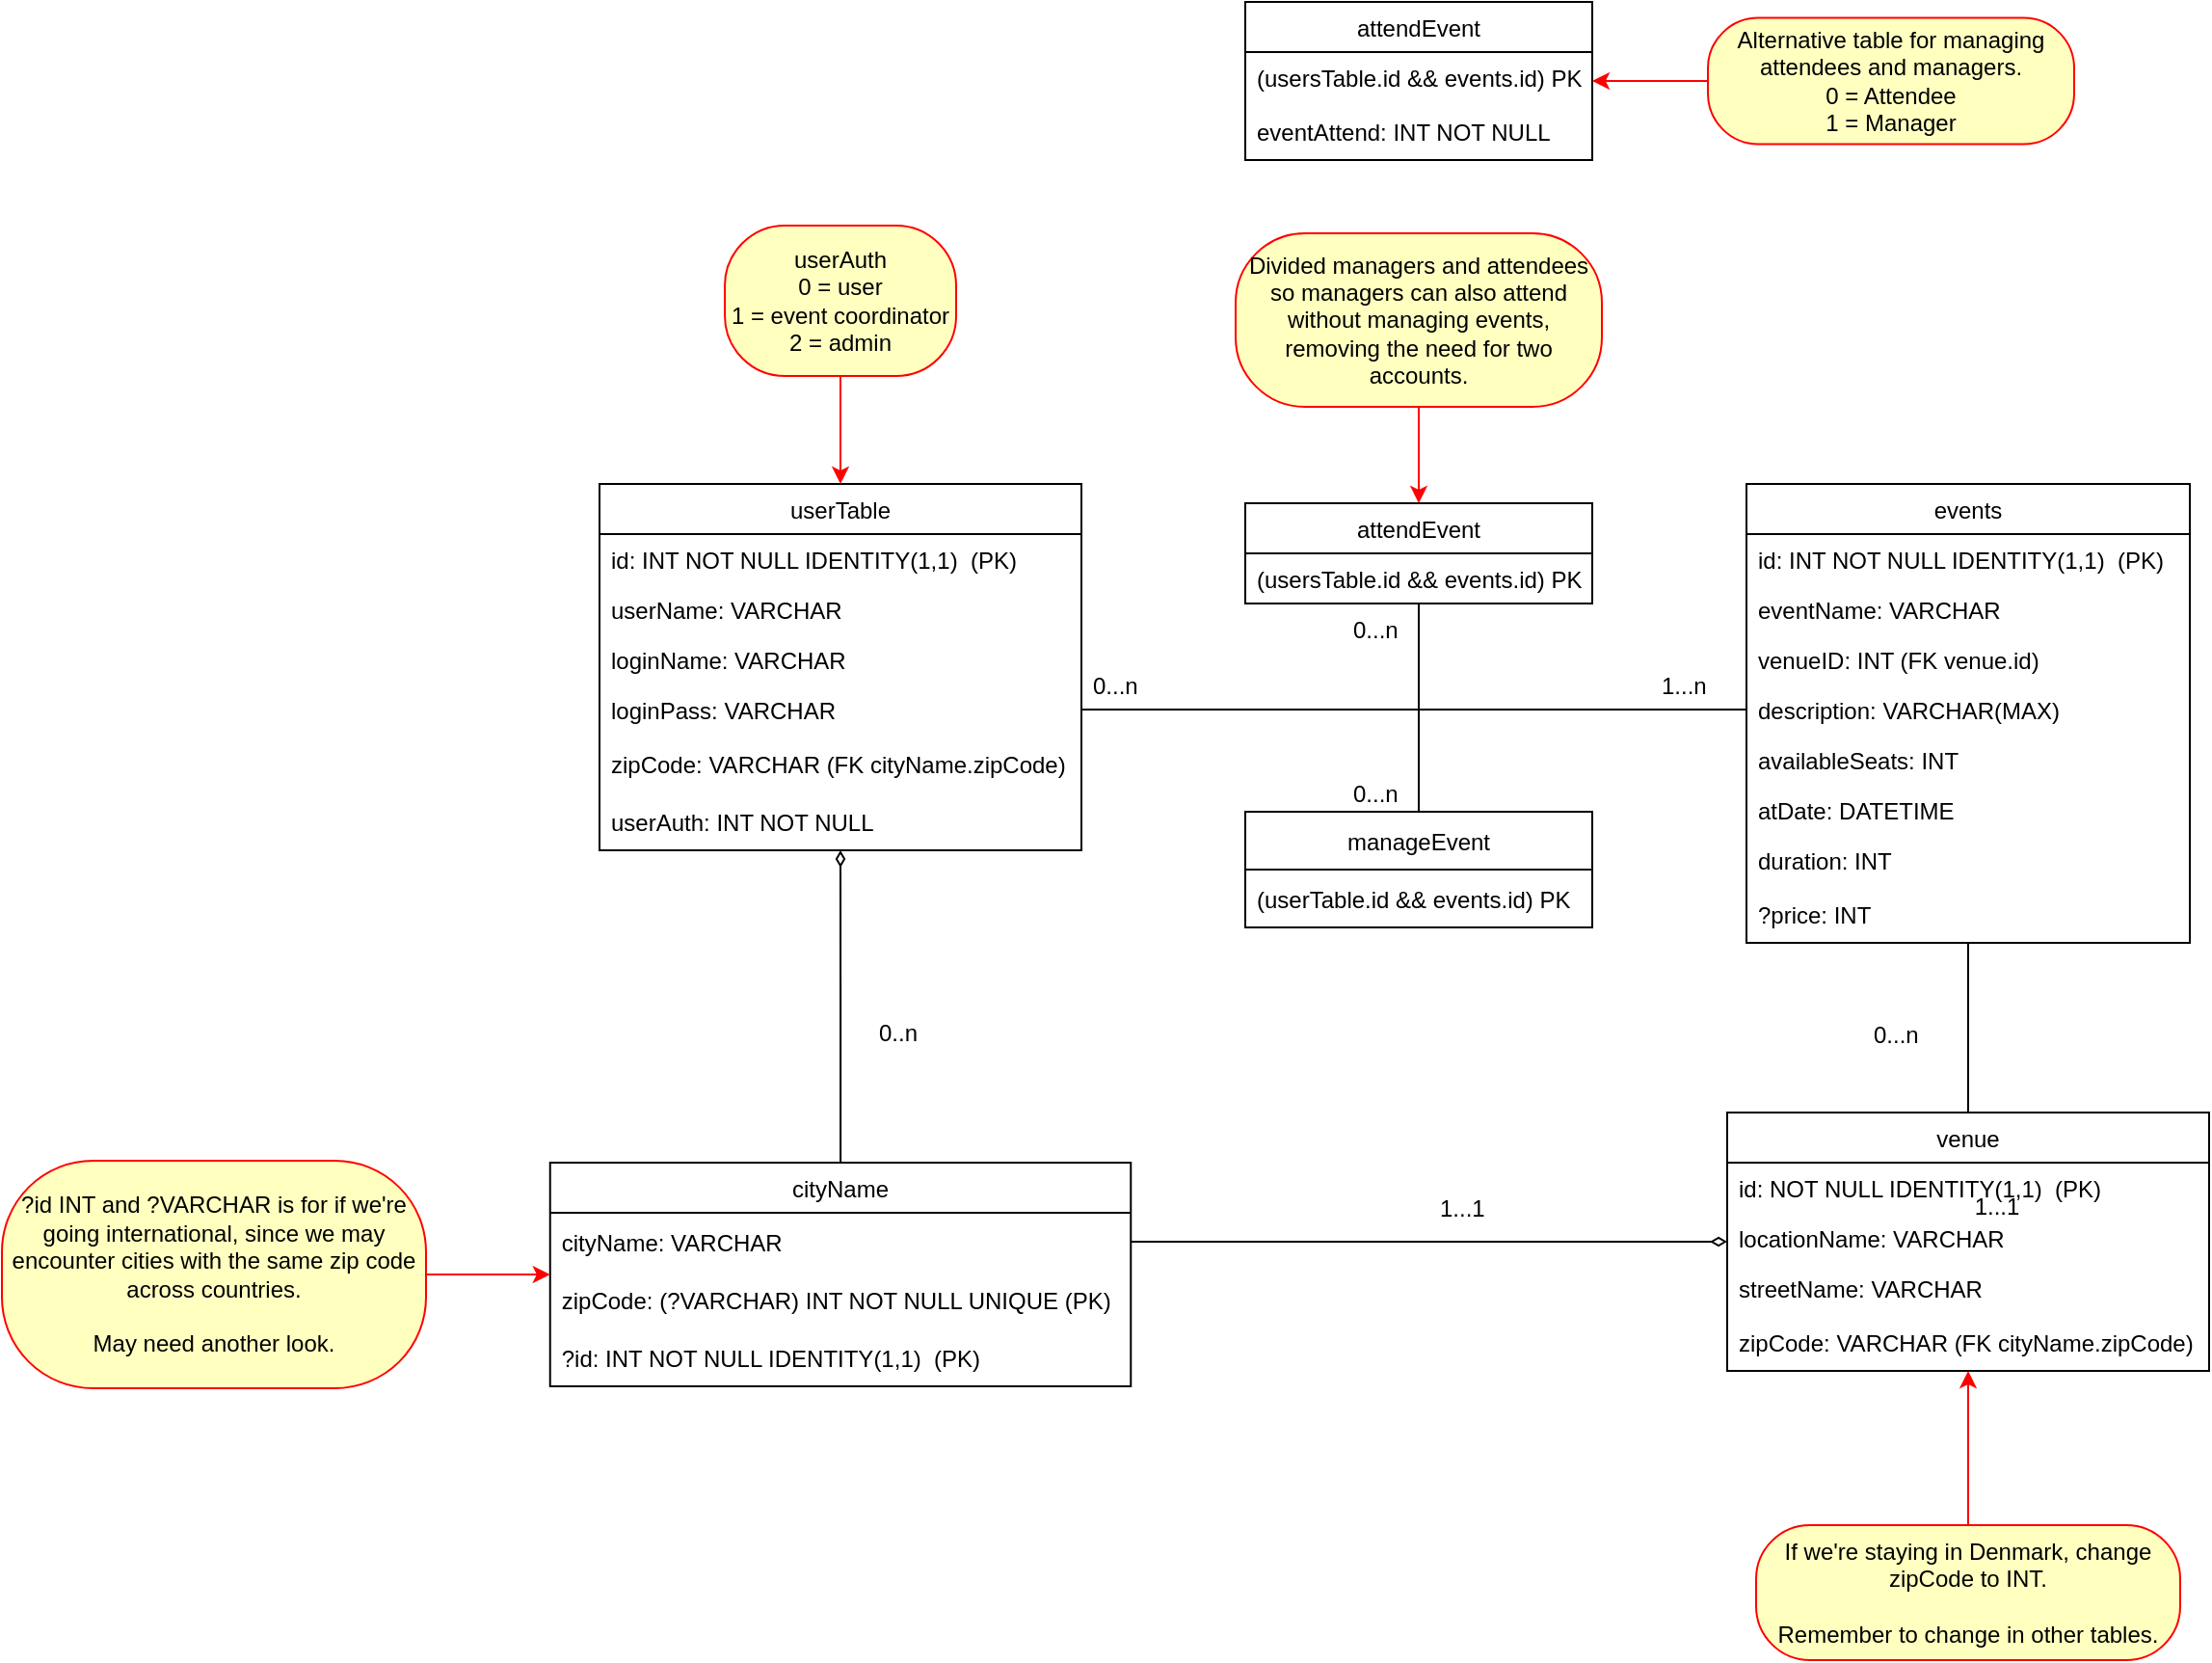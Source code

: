 <mxfile version="17.1.3" type="device"><diagram id="kEZYG3aGLap40qByYtUj" name="Side-1"><mxGraphModel dx="1600" dy="944" grid="1" gridSize="10" guides="1" tooltips="1" connect="1" arrows="1" fold="1" page="1" pageScale="1" pageWidth="827" pageHeight="1169" math="0" shadow="0"><root><mxCell id="0"/><mxCell id="1" parent="0"/><mxCell id="DgWlFO5S93TjzgwufPxI-1" value="events" style="swimlane;fontStyle=0;childLayout=stackLayout;horizontal=1;startSize=26;fillColor=none;horizontalStack=0;resizeParent=1;resizeParentMax=0;resizeLast=0;collapsible=1;marginBottom=0;" parent="1" vertex="1"><mxGeometry x="945" y="420" width="230" height="238" as="geometry"/></mxCell><mxCell id="DgWlFO5S93TjzgwufPxI-2" value="id: INT NOT NULL IDENTITY(1,1)  (PK)" style="text;strokeColor=none;fillColor=none;align=left;verticalAlign=top;spacingLeft=4;spacingRight=4;overflow=hidden;rotatable=0;points=[[0,0.5],[1,0.5]];portConstraint=eastwest;" parent="DgWlFO5S93TjzgwufPxI-1" vertex="1"><mxGeometry y="26" width="230" height="26" as="geometry"/></mxCell><mxCell id="DgWlFO5S93TjzgwufPxI-3" value="eventName: VARCHAR" style="text;strokeColor=none;fillColor=none;align=left;verticalAlign=top;spacingLeft=4;spacingRight=4;overflow=hidden;rotatable=0;points=[[0,0.5],[1,0.5]];portConstraint=eastwest;" parent="DgWlFO5S93TjzgwufPxI-1" vertex="1"><mxGeometry y="52" width="230" height="26" as="geometry"/></mxCell><mxCell id="DgWlFO5S93TjzgwufPxI-4" value="venueID: INT (FK venue.id)" style="text;strokeColor=none;fillColor=none;align=left;verticalAlign=top;spacingLeft=4;spacingRight=4;overflow=hidden;rotatable=0;points=[[0,0.5],[1,0.5]];portConstraint=eastwest;" parent="DgWlFO5S93TjzgwufPxI-1" vertex="1"><mxGeometry y="78" width="230" height="26" as="geometry"/></mxCell><mxCell id="5uSxXT8iUN5kk2MYFM6S-7" value="description: VARCHAR(MAX)" style="text;strokeColor=none;fillColor=none;align=left;verticalAlign=top;spacingLeft=4;spacingRight=4;overflow=hidden;rotatable=0;points=[[0,0.5],[1,0.5]];portConstraint=eastwest;" parent="DgWlFO5S93TjzgwufPxI-1" vertex="1"><mxGeometry y="104" width="230" height="26" as="geometry"/></mxCell><mxCell id="5uSxXT8iUN5kk2MYFM6S-8" value="availableSeats: INT" style="text;strokeColor=none;fillColor=none;align=left;verticalAlign=top;spacingLeft=4;spacingRight=4;overflow=hidden;rotatable=0;points=[[0,0.5],[1,0.5]];portConstraint=eastwest;" parent="DgWlFO5S93TjzgwufPxI-1" vertex="1"><mxGeometry y="130" width="230" height="26" as="geometry"/></mxCell><mxCell id="Txrur7zDu547Oeru97nZ-1" value="atDate: DATETIME" style="text;strokeColor=none;fillColor=none;align=left;verticalAlign=top;spacingLeft=4;spacingRight=4;overflow=hidden;rotatable=0;points=[[0,0.5],[1,0.5]];portConstraint=eastwest;" parent="DgWlFO5S93TjzgwufPxI-1" vertex="1"><mxGeometry y="156" width="230" height="26" as="geometry"/></mxCell><mxCell id="5uSxXT8iUN5kk2MYFM6S-10" value="duration: INT" style="text;strokeColor=none;fillColor=none;align=left;verticalAlign=top;spacingLeft=4;spacingRight=4;overflow=hidden;rotatable=0;points=[[0,0.5],[1,0.5]];portConstraint=eastwest;" parent="DgWlFO5S93TjzgwufPxI-1" vertex="1"><mxGeometry y="182" width="230" height="26" as="geometry"/></mxCell><mxCell id="3msqR7CbSsmQal9hS8hQ-15" value="?price: INT" style="text;strokeColor=none;fillColor=none;align=left;verticalAlign=middle;spacingLeft=4;spacingRight=4;overflow=hidden;points=[[0,0.5],[1,0.5]];portConstraint=eastwest;rotatable=0;" parent="DgWlFO5S93TjzgwufPxI-1" vertex="1"><mxGeometry y="208" width="230" height="30" as="geometry"/></mxCell><mxCell id="DgWlFO5S93TjzgwufPxI-5" value="userTable" style="swimlane;fontStyle=0;childLayout=stackLayout;horizontal=1;startSize=26;fillColor=none;horizontalStack=0;resizeParent=1;resizeParentMax=0;resizeLast=0;collapsible=1;marginBottom=0;" parent="1" vertex="1"><mxGeometry x="350" y="420" width="250" height="190" as="geometry"/></mxCell><mxCell id="DgWlFO5S93TjzgwufPxI-6" value="id: INT NOT NULL IDENTITY(1,1)  (PK)" style="text;strokeColor=none;fillColor=none;align=left;verticalAlign=top;spacingLeft=4;spacingRight=4;overflow=hidden;rotatable=0;points=[[0,0.5],[1,0.5]];portConstraint=eastwest;" parent="DgWlFO5S93TjzgwufPxI-5" vertex="1"><mxGeometry y="26" width="250" height="26" as="geometry"/></mxCell><mxCell id="DgWlFO5S93TjzgwufPxI-7" value="userName: VARCHAR" style="text;strokeColor=none;fillColor=none;align=left;verticalAlign=top;spacingLeft=4;spacingRight=4;overflow=hidden;rotatable=0;points=[[0,0.5],[1,0.5]];portConstraint=eastwest;" parent="DgWlFO5S93TjzgwufPxI-5" vertex="1"><mxGeometry y="52" width="250" height="26" as="geometry"/></mxCell><mxCell id="DgWlFO5S93TjzgwufPxI-8" value="loginName: VARCHAR" style="text;strokeColor=none;fillColor=none;align=left;verticalAlign=top;spacingLeft=4;spacingRight=4;overflow=hidden;rotatable=0;points=[[0,0.5],[1,0.5]];portConstraint=eastwest;" parent="DgWlFO5S93TjzgwufPxI-5" vertex="1"><mxGeometry y="78" width="250" height="26" as="geometry"/></mxCell><mxCell id="5uSxXT8iUN5kk2MYFM6S-1" value="loginPass: VARCHAR" style="text;strokeColor=none;fillColor=none;align=left;verticalAlign=top;spacingLeft=4;spacingRight=4;overflow=hidden;rotatable=0;points=[[0,0.5],[1,0.5]];portConstraint=eastwest;" parent="DgWlFO5S93TjzgwufPxI-5" vertex="1"><mxGeometry y="104" width="250" height="26" as="geometry"/></mxCell><mxCell id="3msqR7CbSsmQal9hS8hQ-7" value="zipCode: VARCHAR (FK cityName.zipCode)" style="text;strokeColor=none;fillColor=none;align=left;verticalAlign=middle;spacingLeft=4;spacingRight=4;overflow=hidden;points=[[0,0.5],[1,0.5]];portConstraint=eastwest;rotatable=0;" parent="DgWlFO5S93TjzgwufPxI-5" vertex="1"><mxGeometry y="130" width="250" height="30" as="geometry"/></mxCell><mxCell id="3msqR7CbSsmQal9hS8hQ-9" value="userAuth: INT NOT NULL" style="text;strokeColor=none;fillColor=none;align=left;verticalAlign=middle;spacingLeft=4;spacingRight=4;overflow=hidden;points=[[0,0.5],[1,0.5]];portConstraint=eastwest;rotatable=0;" parent="DgWlFO5S93TjzgwufPxI-5" vertex="1"><mxGeometry y="160" width="250" height="30" as="geometry"/></mxCell><mxCell id="3msqR7CbSsmQal9hS8hQ-27" style="edgeStyle=orthogonalEdgeStyle;rounded=0;orthogonalLoop=1;jettySize=auto;html=1;endArrow=none;endFill=0;strokeColor=#000000;" parent="1" source="DgWlFO5S93TjzgwufPxI-9" target="DgWlFO5S93TjzgwufPxI-1" edge="1"><mxGeometry relative="1" as="geometry"><mxPoint x="1055" y="660" as="targetPoint"/></mxGeometry></mxCell><mxCell id="DgWlFO5S93TjzgwufPxI-9" value="venue" style="swimlane;fontStyle=0;childLayout=stackLayout;horizontal=1;startSize=26;fillColor=none;horizontalStack=0;resizeParent=1;resizeParentMax=0;resizeLast=0;collapsible=1;marginBottom=0;" parent="1" vertex="1"><mxGeometry x="935" y="746" width="250" height="134" as="geometry"/></mxCell><mxCell id="5uSxXT8iUN5kk2MYFM6S-13" value="id: NOT NULL IDENTITY(1,1)  (PK)" style="text;strokeColor=none;fillColor=none;align=left;verticalAlign=top;spacingLeft=4;spacingRight=4;overflow=hidden;rotatable=0;points=[[0,0.5],[1,0.5]];portConstraint=eastwest;" parent="DgWlFO5S93TjzgwufPxI-9" vertex="1"><mxGeometry y="26" width="250" height="26" as="geometry"/></mxCell><mxCell id="DgWlFO5S93TjzgwufPxI-10" value="locationName: VARCHAR" style="text;strokeColor=none;fillColor=none;align=left;verticalAlign=top;spacingLeft=4;spacingRight=4;overflow=hidden;rotatable=0;points=[[0,0.5],[1,0.5]];portConstraint=eastwest;" parent="DgWlFO5S93TjzgwufPxI-9" vertex="1"><mxGeometry y="52" width="250" height="26" as="geometry"/></mxCell><mxCell id="DgWlFO5S93TjzgwufPxI-11" value="streetName: VARCHAR" style="text;strokeColor=none;fillColor=none;align=left;verticalAlign=top;spacingLeft=4;spacingRight=4;overflow=hidden;rotatable=0;points=[[0,0.5],[1,0.5]];portConstraint=eastwest;" parent="DgWlFO5S93TjzgwufPxI-9" vertex="1"><mxGeometry y="78" width="250" height="26" as="geometry"/></mxCell><mxCell id="3msqR7CbSsmQal9hS8hQ-8" value="zipCode: VARCHAR (FK cityName.zipCode)" style="text;strokeColor=none;fillColor=none;align=left;verticalAlign=middle;spacingLeft=4;spacingRight=4;overflow=hidden;points=[[0,0.5],[1,0.5]];portConstraint=eastwest;rotatable=0;" parent="DgWlFO5S93TjzgwufPxI-9" vertex="1"><mxGeometry y="104" width="250" height="30" as="geometry"/></mxCell><mxCell id="3msqR7CbSsmQal9hS8hQ-26" style="edgeStyle=orthogonalEdgeStyle;rounded=0;orthogonalLoop=1;jettySize=auto;html=1;endArrow=none;endFill=0;strokeColor=#000000;" parent="1" source="5uSxXT8iUN5kk2MYFM6S-3" edge="1"><mxGeometry relative="1" as="geometry"><mxPoint x="775" y="542" as="targetPoint"/></mxGeometry></mxCell><mxCell id="5uSxXT8iUN5kk2MYFM6S-3" value="attendEvent" style="swimlane;fontStyle=0;childLayout=stackLayout;horizontal=1;startSize=26;fillColor=none;horizontalStack=0;resizeParent=1;resizeParentMax=0;resizeLast=0;collapsible=1;marginBottom=0;" parent="1" vertex="1"><mxGeometry x="685" y="430" width="180" height="52" as="geometry"/></mxCell><mxCell id="5uSxXT8iUN5kk2MYFM6S-5" value="(usersTable.id &amp;&amp; events.id) PK" style="text;strokeColor=none;fillColor=none;align=left;verticalAlign=top;spacingLeft=4;spacingRight=4;overflow=hidden;rotatable=0;points=[[0,0.5],[1,0.5]];portConstraint=eastwest;" parent="5uSxXT8iUN5kk2MYFM6S-3" vertex="1"><mxGeometry y="26" width="180" height="26" as="geometry"/></mxCell><mxCell id="3msqR7CbSsmQal9hS8hQ-23" style="edgeStyle=orthogonalEdgeStyle;rounded=0;orthogonalLoop=1;jettySize=auto;html=1;entryX=0.5;entryY=0;entryDx=0;entryDy=0;strokeColor=#FF0000;" parent="1" source="5uSxXT8iUN5kk2MYFM6S-11" target="DgWlFO5S93TjzgwufPxI-5" edge="1"><mxGeometry relative="1" as="geometry"/></mxCell><mxCell id="5uSxXT8iUN5kk2MYFM6S-11" value="userAuth&lt;br&gt;0 = user&lt;br&gt;1 = event coordinator&lt;br&gt;2 = admin" style="rounded=1;whiteSpace=wrap;html=1;arcSize=40;fontColor=#000000;fillColor=#ffffc0;strokeColor=#ff0000;" parent="1" vertex="1"><mxGeometry x="415.01" y="286" width="120" height="78" as="geometry"/></mxCell><mxCell id="3msqR7CbSsmQal9hS8hQ-28" style="edgeStyle=orthogonalEdgeStyle;rounded=0;orthogonalLoop=1;jettySize=auto;html=1;endArrow=diamondThin;endFill=0;strokeColor=#000000;" parent="1" source="3msqR7CbSsmQal9hS8hQ-2" target="DgWlFO5S93TjzgwufPxI-5" edge="1"><mxGeometry relative="1" as="geometry"/></mxCell><mxCell id="3msqR7CbSsmQal9hS8hQ-2" value="cityName" style="swimlane;fontStyle=0;childLayout=stackLayout;horizontal=1;startSize=26;fillColor=none;horizontalStack=0;resizeParent=1;resizeParentMax=0;resizeLast=0;collapsible=1;marginBottom=0;" parent="1" vertex="1"><mxGeometry x="324.38" y="772" width="301.25" height="116" as="geometry"/></mxCell><mxCell id="3msqR7CbSsmQal9hS8hQ-5" value="cityName: VARCHAR" style="text;strokeColor=none;fillColor=none;align=left;verticalAlign=middle;spacingLeft=4;spacingRight=4;overflow=hidden;points=[[0,0.5],[1,0.5]];portConstraint=eastwest;rotatable=0;" parent="3msqR7CbSsmQal9hS8hQ-2" vertex="1"><mxGeometry y="26" width="301.25" height="30" as="geometry"/></mxCell><mxCell id="3msqR7CbSsmQal9hS8hQ-4" value="zipCode: (?VARCHAR) INT NOT NULL UNIQUE (PK)" style="text;strokeColor=none;fillColor=none;align=left;verticalAlign=middle;spacingLeft=4;spacingRight=4;overflow=hidden;points=[[0,0.5],[1,0.5]];portConstraint=eastwest;rotatable=0;" parent="3msqR7CbSsmQal9hS8hQ-2" vertex="1"><mxGeometry y="56" width="301.25" height="30" as="geometry"/></mxCell><mxCell id="3msqR7CbSsmQal9hS8hQ-38" value="?id: INT NOT NULL IDENTITY(1,1)  (PK)" style="text;strokeColor=none;fillColor=none;align=left;verticalAlign=middle;spacingLeft=4;spacingRight=4;overflow=hidden;points=[[0,0.5],[1,0.5]];portConstraint=eastwest;rotatable=0;" parent="3msqR7CbSsmQal9hS8hQ-2" vertex="1"><mxGeometry y="86" width="301.25" height="30" as="geometry"/></mxCell><mxCell id="3msqR7CbSsmQal9hS8hQ-25" style="edgeStyle=orthogonalEdgeStyle;rounded=0;orthogonalLoop=1;jettySize=auto;html=1;endArrow=none;endFill=0;strokeColor=#000000;" parent="1" source="3msqR7CbSsmQal9hS8hQ-16" edge="1"><mxGeometry relative="1" as="geometry"><mxPoint x="775" y="542" as="targetPoint"/></mxGeometry></mxCell><mxCell id="3msqR7CbSsmQal9hS8hQ-16" value="manageEvent" style="swimlane;fontStyle=0;childLayout=stackLayout;horizontal=1;startSize=30;horizontalStack=0;resizeParent=1;resizeParentMax=0;resizeLast=0;collapsible=1;marginBottom=0;" parent="1" vertex="1"><mxGeometry x="685" y="590" width="180" height="60" as="geometry"><mxRectangle x="630" y="606" width="110" height="30" as="alternateBounds"/></mxGeometry></mxCell><mxCell id="3msqR7CbSsmQal9hS8hQ-17" value="(userTable.id &amp;&amp; events.id) PK" style="text;strokeColor=none;fillColor=none;align=left;verticalAlign=middle;spacingLeft=4;spacingRight=4;overflow=hidden;points=[[0,0.5],[1,0.5]];portConstraint=eastwest;rotatable=0;" parent="3msqR7CbSsmQal9hS8hQ-16" vertex="1"><mxGeometry y="30" width="180" height="30" as="geometry"/></mxCell><mxCell id="3msqR7CbSsmQal9hS8hQ-21" style="edgeStyle=orthogonalEdgeStyle;rounded=0;orthogonalLoop=1;jettySize=auto;html=1;entryX=0.5;entryY=0;entryDx=0;entryDy=0;fillColor=#f8cecc;strokeColor=#FF0000;" parent="1" source="3msqR7CbSsmQal9hS8hQ-20" target="5uSxXT8iUN5kk2MYFM6S-3" edge="1"><mxGeometry relative="1" as="geometry"/></mxCell><mxCell id="3msqR7CbSsmQal9hS8hQ-20" value="Divided managers and attendees so managers can also attend without managing events, removing the need for two accounts." style="rounded=1;whiteSpace=wrap;html=1;arcSize=40;fontColor=#000000;fillColor=#ffffc0;strokeColor=#ff0000;" parent="1" vertex="1"><mxGeometry x="680" y="290" width="190" height="90" as="geometry"/></mxCell><mxCell id="3msqR7CbSsmQal9hS8hQ-24" style="edgeStyle=orthogonalEdgeStyle;rounded=0;orthogonalLoop=1;jettySize=auto;html=1;entryX=0;entryY=0.5;entryDx=0;entryDy=0;strokeColor=#000000;endArrow=none;endFill=0;" parent="1" source="5uSxXT8iUN5kk2MYFM6S-1" target="5uSxXT8iUN5kk2MYFM6S-7" edge="1"><mxGeometry relative="1" as="geometry"/></mxCell><mxCell id="3msqR7CbSsmQal9hS8hQ-30" value="0..n" style="text;html=1;strokeColor=none;fillColor=none;align=center;verticalAlign=middle;whiteSpace=wrap;rounded=0;" parent="1" vertex="1"><mxGeometry x="475" y="690" width="60" height="30" as="geometry"/></mxCell><mxCell id="3msqR7CbSsmQal9hS8hQ-31" value="0...n" style="text;strokeColor=none;fillColor=none;align=left;verticalAlign=middle;spacingLeft=4;spacingRight=4;overflow=hidden;points=[[0,0.5],[1,0.5]];portConstraint=eastwest;rotatable=0;" parent="1" vertex="1"><mxGeometry x="600" y="509" width="40" height="30" as="geometry"/></mxCell><mxCell id="3msqR7CbSsmQal9hS8hQ-32" value="1...n" style="text;strokeColor=none;fillColor=none;align=left;verticalAlign=middle;spacingLeft=4;spacingRight=4;overflow=hidden;points=[[0,0.5],[1,0.5]];portConstraint=eastwest;rotatable=0;" parent="1" vertex="1"><mxGeometry x="895" y="509" width="40" height="30" as="geometry"/></mxCell><mxCell id="3msqR7CbSsmQal9hS8hQ-33" value="0...n" style="text;strokeColor=none;fillColor=none;align=left;verticalAlign=middle;spacingLeft=4;spacingRight=4;overflow=hidden;points=[[0,0.5],[1,0.5]];portConstraint=eastwest;rotatable=0;" parent="1" vertex="1"><mxGeometry x="1005" y="690" width="40" height="30" as="geometry"/></mxCell><mxCell id="3msqR7CbSsmQal9hS8hQ-34" style="edgeStyle=orthogonalEdgeStyle;rounded=0;orthogonalLoop=1;jettySize=auto;html=1;endArrow=diamondThin;endFill=0;strokeColor=#000000;" parent="1" source="3msqR7CbSsmQal9hS8hQ-5" target="DgWlFO5S93TjzgwufPxI-9" edge="1"><mxGeometry relative="1" as="geometry"/></mxCell><mxCell id="3msqR7CbSsmQal9hS8hQ-36" value="1...1" style="text;strokeColor=none;fillColor=none;align=left;verticalAlign=middle;spacingLeft=4;spacingRight=4;overflow=hidden;points=[[0,0.5],[1,0.5]];portConstraint=eastwest;rotatable=0;" parent="1" vertex="1"><mxGeometry x="780" y="780" width="40" height="30" as="geometry"/></mxCell><mxCell id="3msqR7CbSsmQal9hS8hQ-40" style="edgeStyle=orthogonalEdgeStyle;rounded=0;orthogonalLoop=1;jettySize=auto;html=1;endArrow=classic;endFill=1;strokeColor=#FF0000;" parent="1" source="3msqR7CbSsmQal9hS8hQ-39" target="3msqR7CbSsmQal9hS8hQ-2" edge="1"><mxGeometry relative="1" as="geometry"><Array as="points"/></mxGeometry></mxCell><mxCell id="3msqR7CbSsmQal9hS8hQ-39" value="?id INT and ?VARCHAR is for if we're going international, since we may encounter cities with the same zip code across countries.&lt;br&gt;&lt;br&gt;May need another look." style="rounded=1;whiteSpace=wrap;html=1;arcSize=40;fontColor=#000000;fillColor=#ffffc0;strokeColor=#ff0000;" parent="1" vertex="1"><mxGeometry x="40" y="771" width="220" height="118" as="geometry"/></mxCell><mxCell id="41MVjL3Vg9E8LJh4SS82-1" value="1...1" style="text;html=1;strokeColor=none;fillColor=none;align=center;verticalAlign=middle;whiteSpace=wrap;rounded=0;" vertex="1" parent="1"><mxGeometry x="1045" y="780" width="60" height="30" as="geometry"/></mxCell><mxCell id="41MVjL3Vg9E8LJh4SS82-4" value="0...n" style="text;strokeColor=none;fillColor=none;align=left;verticalAlign=middle;spacingLeft=4;spacingRight=4;overflow=hidden;points=[[0,0.5],[1,0.5]];portConstraint=eastwest;rotatable=0;" vertex="1" parent="1"><mxGeometry x="735" y="480" width="40" height="30" as="geometry"/></mxCell><mxCell id="41MVjL3Vg9E8LJh4SS82-5" value="0...n" style="text;strokeColor=none;fillColor=none;align=left;verticalAlign=middle;spacingLeft=4;spacingRight=4;overflow=hidden;points=[[0,0.5],[1,0.5]];portConstraint=eastwest;rotatable=0;" vertex="1" parent="1"><mxGeometry x="735" y="565" width="40" height="30" as="geometry"/></mxCell><mxCell id="41MVjL3Vg9E8LJh4SS82-6" value="attendEvent" style="swimlane;fontStyle=0;childLayout=stackLayout;horizontal=1;startSize=26;fillColor=none;horizontalStack=0;resizeParent=1;resizeParentMax=0;resizeLast=0;collapsible=1;marginBottom=0;" vertex="1" parent="1"><mxGeometry x="685" y="170" width="180" height="82" as="geometry"/></mxCell><mxCell id="41MVjL3Vg9E8LJh4SS82-7" value="(usersTable.id &amp;&amp; events.id) PK" style="text;strokeColor=none;fillColor=none;align=left;verticalAlign=top;spacingLeft=4;spacingRight=4;overflow=hidden;rotatable=0;points=[[0,0.5],[1,0.5]];portConstraint=eastwest;" vertex="1" parent="41MVjL3Vg9E8LJh4SS82-6"><mxGeometry y="26" width="180" height="26" as="geometry"/></mxCell><mxCell id="41MVjL3Vg9E8LJh4SS82-8" value="eventAttend: INT NOT NULL" style="text;strokeColor=none;fillColor=none;align=left;verticalAlign=middle;spacingLeft=4;spacingRight=4;overflow=hidden;points=[[0,0.5],[1,0.5]];portConstraint=eastwest;rotatable=0;" vertex="1" parent="41MVjL3Vg9E8LJh4SS82-6"><mxGeometry y="52" width="180" height="30" as="geometry"/></mxCell><mxCell id="41MVjL3Vg9E8LJh4SS82-10" style="edgeStyle=orthogonalEdgeStyle;rounded=0;orthogonalLoop=1;jettySize=auto;html=1;strokeColor=#FF0000;" edge="1" parent="1" source="41MVjL3Vg9E8LJh4SS82-9" target="41MVjL3Vg9E8LJh4SS82-6"><mxGeometry relative="1" as="geometry"/></mxCell><mxCell id="41MVjL3Vg9E8LJh4SS82-9" value="Alternative table for managing attendees and managers.&lt;br&gt;0 = Attendee&lt;br&gt;1 = Manager" style="rounded=1;whiteSpace=wrap;html=1;arcSize=40;fontColor=#000000;fillColor=#ffffc0;strokeColor=#ff0000;" vertex="1" parent="1"><mxGeometry x="925" y="178.25" width="190" height="65.5" as="geometry"/></mxCell><mxCell id="41MVjL3Vg9E8LJh4SS82-12" style="edgeStyle=orthogonalEdgeStyle;rounded=0;orthogonalLoop=1;jettySize=auto;html=1;strokeColor=#FF0000;" edge="1" parent="1" source="41MVjL3Vg9E8LJh4SS82-11" target="DgWlFO5S93TjzgwufPxI-9"><mxGeometry relative="1" as="geometry"/></mxCell><mxCell id="41MVjL3Vg9E8LJh4SS82-11" value="If we're staying in Denmark, change zipCode to INT.&lt;br&gt;&lt;br&gt;Remember to change in other tables." style="rounded=1;whiteSpace=wrap;html=1;arcSize=40;fontColor=#000000;fillColor=#ffffc0;strokeColor=#ff0000;" vertex="1" parent="1"><mxGeometry x="950" y="960" width="220" height="70" as="geometry"/></mxCell></root></mxGraphModel></diagram></mxfile>